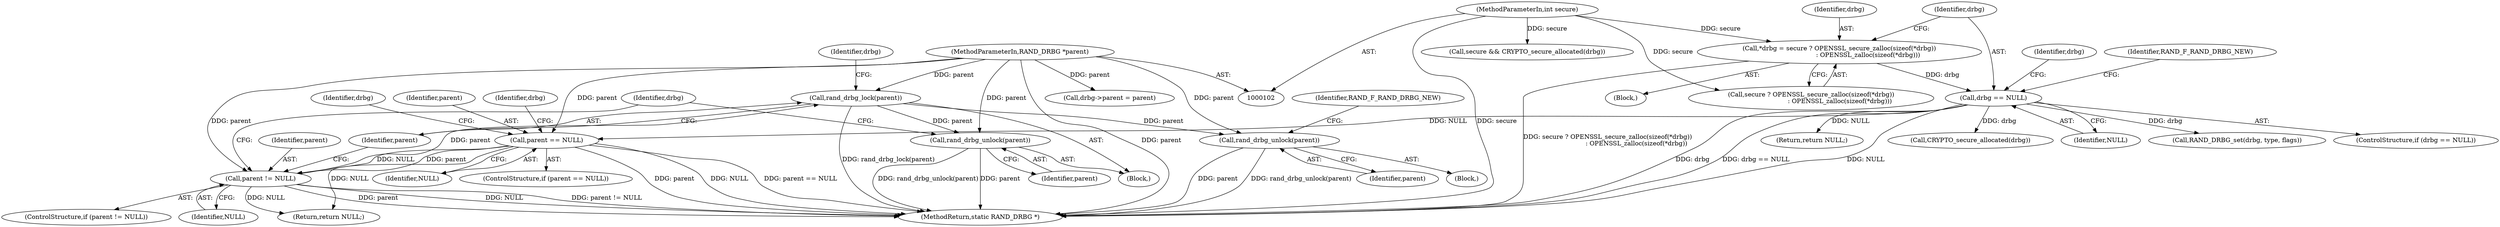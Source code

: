 digraph "0_openssl_1b0fe00e2704b5e20334a16d3c9099d1ba2ef1be_1@API" {
"1000219" [label="(Call,rand_drbg_lock(parent))"];
"1000215" [label="(Call,parent != NULL)"];
"1000150" [label="(Call,parent == NULL)"];
"1000106" [label="(MethodParameterIn,RAND_DRBG *parent)"];
"1000122" [label="(Call,drbg == NULL)"];
"1000109" [label="(Call,*drbg = secure ? OPENSSL_secure_zalloc(sizeof(*drbg))\n                             : OPENSSL_zalloc(sizeof(*drbg)))"];
"1000103" [label="(MethodParameterIn,int secure)"];
"1000230" [label="(Call,rand_drbg_unlock(parent))"];
"1000236" [label="(Call,rand_drbg_unlock(parent))"];
"1000137" [label="(Call,CRYPTO_secure_allocated(drbg))"];
"1000151" [label="(Identifier,parent)"];
"1000217" [label="(Identifier,NULL)"];
"1000224" [label="(Identifier,drbg)"];
"1000214" [label="(ControlStructure,if (parent != NULL))"];
"1000239" [label="(Identifier,drbg)"];
"1000123" [label="(Identifier,drbg)"];
"1000219" [label="(Call,rand_drbg_lock(parent))"];
"1000216" [label="(Identifier,parent)"];
"1000107" [label="(Block,)"];
"1000133" [label="(Identifier,drbg)"];
"1000245" [label="(MethodReturn,static RAND_DRBG *)"];
"1000229" [label="(Block,)"];
"1000230" [label="(Call,rand_drbg_unlock(parent))"];
"1000243" [label="(Return,return NULL;)"];
"1000215" [label="(Call,parent != NULL)"];
"1000127" [label="(Identifier,RAND_F_RAND_DRBG_NEW)"];
"1000144" [label="(Call,drbg->parent = parent)"];
"1000111" [label="(Call,secure ? OPENSSL_secure_zalloc(sizeof(*drbg))\n                             : OPENSSL_zalloc(sizeof(*drbg)))"];
"1000188" [label="(Identifier,drbg)"];
"1000124" [label="(Identifier,NULL)"];
"1000220" [label="(Identifier,parent)"];
"1000231" [label="(Identifier,parent)"];
"1000103" [label="(MethodParameterIn,int secure)"];
"1000152" [label="(Identifier,NULL)"];
"1000110" [label="(Identifier,drbg)"];
"1000156" [label="(Identifier,drbg)"];
"1000237" [label="(Identifier,parent)"];
"1000208" [label="(Call,RAND_DRBG_set(drbg, type, flags))"];
"1000150" [label="(Call,parent == NULL)"];
"1000236" [label="(Call,rand_drbg_unlock(parent))"];
"1000135" [label="(Call,secure && CRYPTO_secure_allocated(drbg))"];
"1000121" [label="(ControlStructure,if (drbg == NULL))"];
"1000218" [label="(Block,)"];
"1000129" [label="(Return,return NULL;)"];
"1000149" [label="(ControlStructure,if (parent == NULL))"];
"1000122" [label="(Call,drbg == NULL)"];
"1000109" [label="(Call,*drbg = secure ? OPENSSL_secure_zalloc(sizeof(*drbg))\n                             : OPENSSL_zalloc(sizeof(*drbg)))"];
"1000233" [label="(Identifier,RAND_F_RAND_DRBG_NEW)"];
"1000106" [label="(MethodParameterIn,RAND_DRBG *parent)"];
"1000219" -> "1000218"  [label="AST: "];
"1000219" -> "1000220"  [label="CFG: "];
"1000220" -> "1000219"  [label="AST: "];
"1000224" -> "1000219"  [label="CFG: "];
"1000219" -> "1000245"  [label="DDG: rand_drbg_lock(parent)"];
"1000215" -> "1000219"  [label="DDG: parent"];
"1000106" -> "1000219"  [label="DDG: parent"];
"1000219" -> "1000230"  [label="DDG: parent"];
"1000219" -> "1000236"  [label="DDG: parent"];
"1000215" -> "1000214"  [label="AST: "];
"1000215" -> "1000217"  [label="CFG: "];
"1000216" -> "1000215"  [label="AST: "];
"1000217" -> "1000215"  [label="AST: "];
"1000220" -> "1000215"  [label="CFG: "];
"1000239" -> "1000215"  [label="CFG: "];
"1000215" -> "1000245"  [label="DDG: parent"];
"1000215" -> "1000245"  [label="DDG: NULL"];
"1000215" -> "1000245"  [label="DDG: parent != NULL"];
"1000150" -> "1000215"  [label="DDG: parent"];
"1000150" -> "1000215"  [label="DDG: NULL"];
"1000106" -> "1000215"  [label="DDG: parent"];
"1000215" -> "1000243"  [label="DDG: NULL"];
"1000150" -> "1000149"  [label="AST: "];
"1000150" -> "1000152"  [label="CFG: "];
"1000151" -> "1000150"  [label="AST: "];
"1000152" -> "1000150"  [label="AST: "];
"1000156" -> "1000150"  [label="CFG: "];
"1000188" -> "1000150"  [label="CFG: "];
"1000150" -> "1000245"  [label="DDG: parent"];
"1000150" -> "1000245"  [label="DDG: NULL"];
"1000150" -> "1000245"  [label="DDG: parent == NULL"];
"1000106" -> "1000150"  [label="DDG: parent"];
"1000122" -> "1000150"  [label="DDG: NULL"];
"1000150" -> "1000243"  [label="DDG: NULL"];
"1000106" -> "1000102"  [label="AST: "];
"1000106" -> "1000245"  [label="DDG: parent"];
"1000106" -> "1000144"  [label="DDG: parent"];
"1000106" -> "1000230"  [label="DDG: parent"];
"1000106" -> "1000236"  [label="DDG: parent"];
"1000122" -> "1000121"  [label="AST: "];
"1000122" -> "1000124"  [label="CFG: "];
"1000123" -> "1000122"  [label="AST: "];
"1000124" -> "1000122"  [label="AST: "];
"1000127" -> "1000122"  [label="CFG: "];
"1000133" -> "1000122"  [label="CFG: "];
"1000122" -> "1000245"  [label="DDG: drbg"];
"1000122" -> "1000245"  [label="DDG: drbg == NULL"];
"1000122" -> "1000245"  [label="DDG: NULL"];
"1000109" -> "1000122"  [label="DDG: drbg"];
"1000122" -> "1000129"  [label="DDG: NULL"];
"1000122" -> "1000137"  [label="DDG: drbg"];
"1000122" -> "1000208"  [label="DDG: drbg"];
"1000109" -> "1000107"  [label="AST: "];
"1000109" -> "1000111"  [label="CFG: "];
"1000110" -> "1000109"  [label="AST: "];
"1000111" -> "1000109"  [label="AST: "];
"1000123" -> "1000109"  [label="CFG: "];
"1000109" -> "1000245"  [label="DDG: secure ? OPENSSL_secure_zalloc(sizeof(*drbg))\n                             : OPENSSL_zalloc(sizeof(*drbg))"];
"1000103" -> "1000109"  [label="DDG: secure"];
"1000103" -> "1000102"  [label="AST: "];
"1000103" -> "1000245"  [label="DDG: secure"];
"1000103" -> "1000111"  [label="DDG: secure"];
"1000103" -> "1000135"  [label="DDG: secure"];
"1000230" -> "1000229"  [label="AST: "];
"1000230" -> "1000231"  [label="CFG: "];
"1000231" -> "1000230"  [label="AST: "];
"1000233" -> "1000230"  [label="CFG: "];
"1000230" -> "1000245"  [label="DDG: parent"];
"1000230" -> "1000245"  [label="DDG: rand_drbg_unlock(parent)"];
"1000236" -> "1000218"  [label="AST: "];
"1000236" -> "1000237"  [label="CFG: "];
"1000237" -> "1000236"  [label="AST: "];
"1000239" -> "1000236"  [label="CFG: "];
"1000236" -> "1000245"  [label="DDG: parent"];
"1000236" -> "1000245"  [label="DDG: rand_drbg_unlock(parent)"];
}
